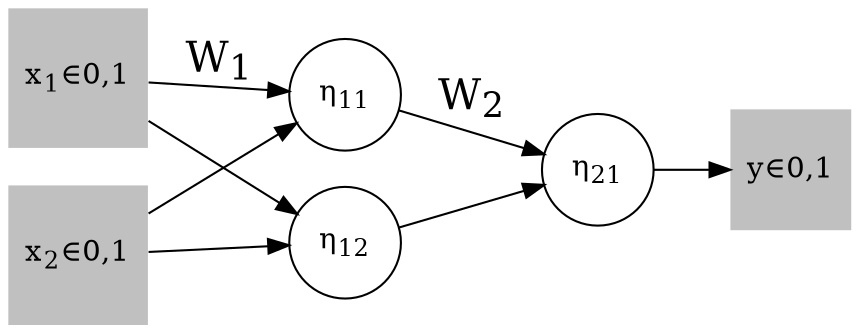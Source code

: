 digraph D {
    rankdir=LR;
    l11 [shape=square, label=<x<SUB>1</SUB>∈0,1>, color=none, fillcolor=grey, style=filled]
    l12 [shape=square, label=<x<SUB>2</SUB>∈0,1>, color=none, fillcolor=grey, style=filled]

	l2 [shape=square, label=<y∈0,1>, color=none, fillcolor=grey, style=filled]
    n1 [shape=circle, label=<η<SUB>11</SUB>>]
    n2 [shape=circle, label=<η<SUB>12</SUB>>]
    n3 [shape=circle, label=<η<SUB>21</SUB>>]

    l11 -> n1 [label=<W<SUB>1</SUB>>, fontsize="20pt"]; 
    l11 -> n2;
    l12 -> n1; 
    l12 -> n2;

    n1 -> n3 [label=<W<SUB>2</SUB>>, fontsize="20pt"];
    n2 -> n3;

	n3 -> l2;

}
